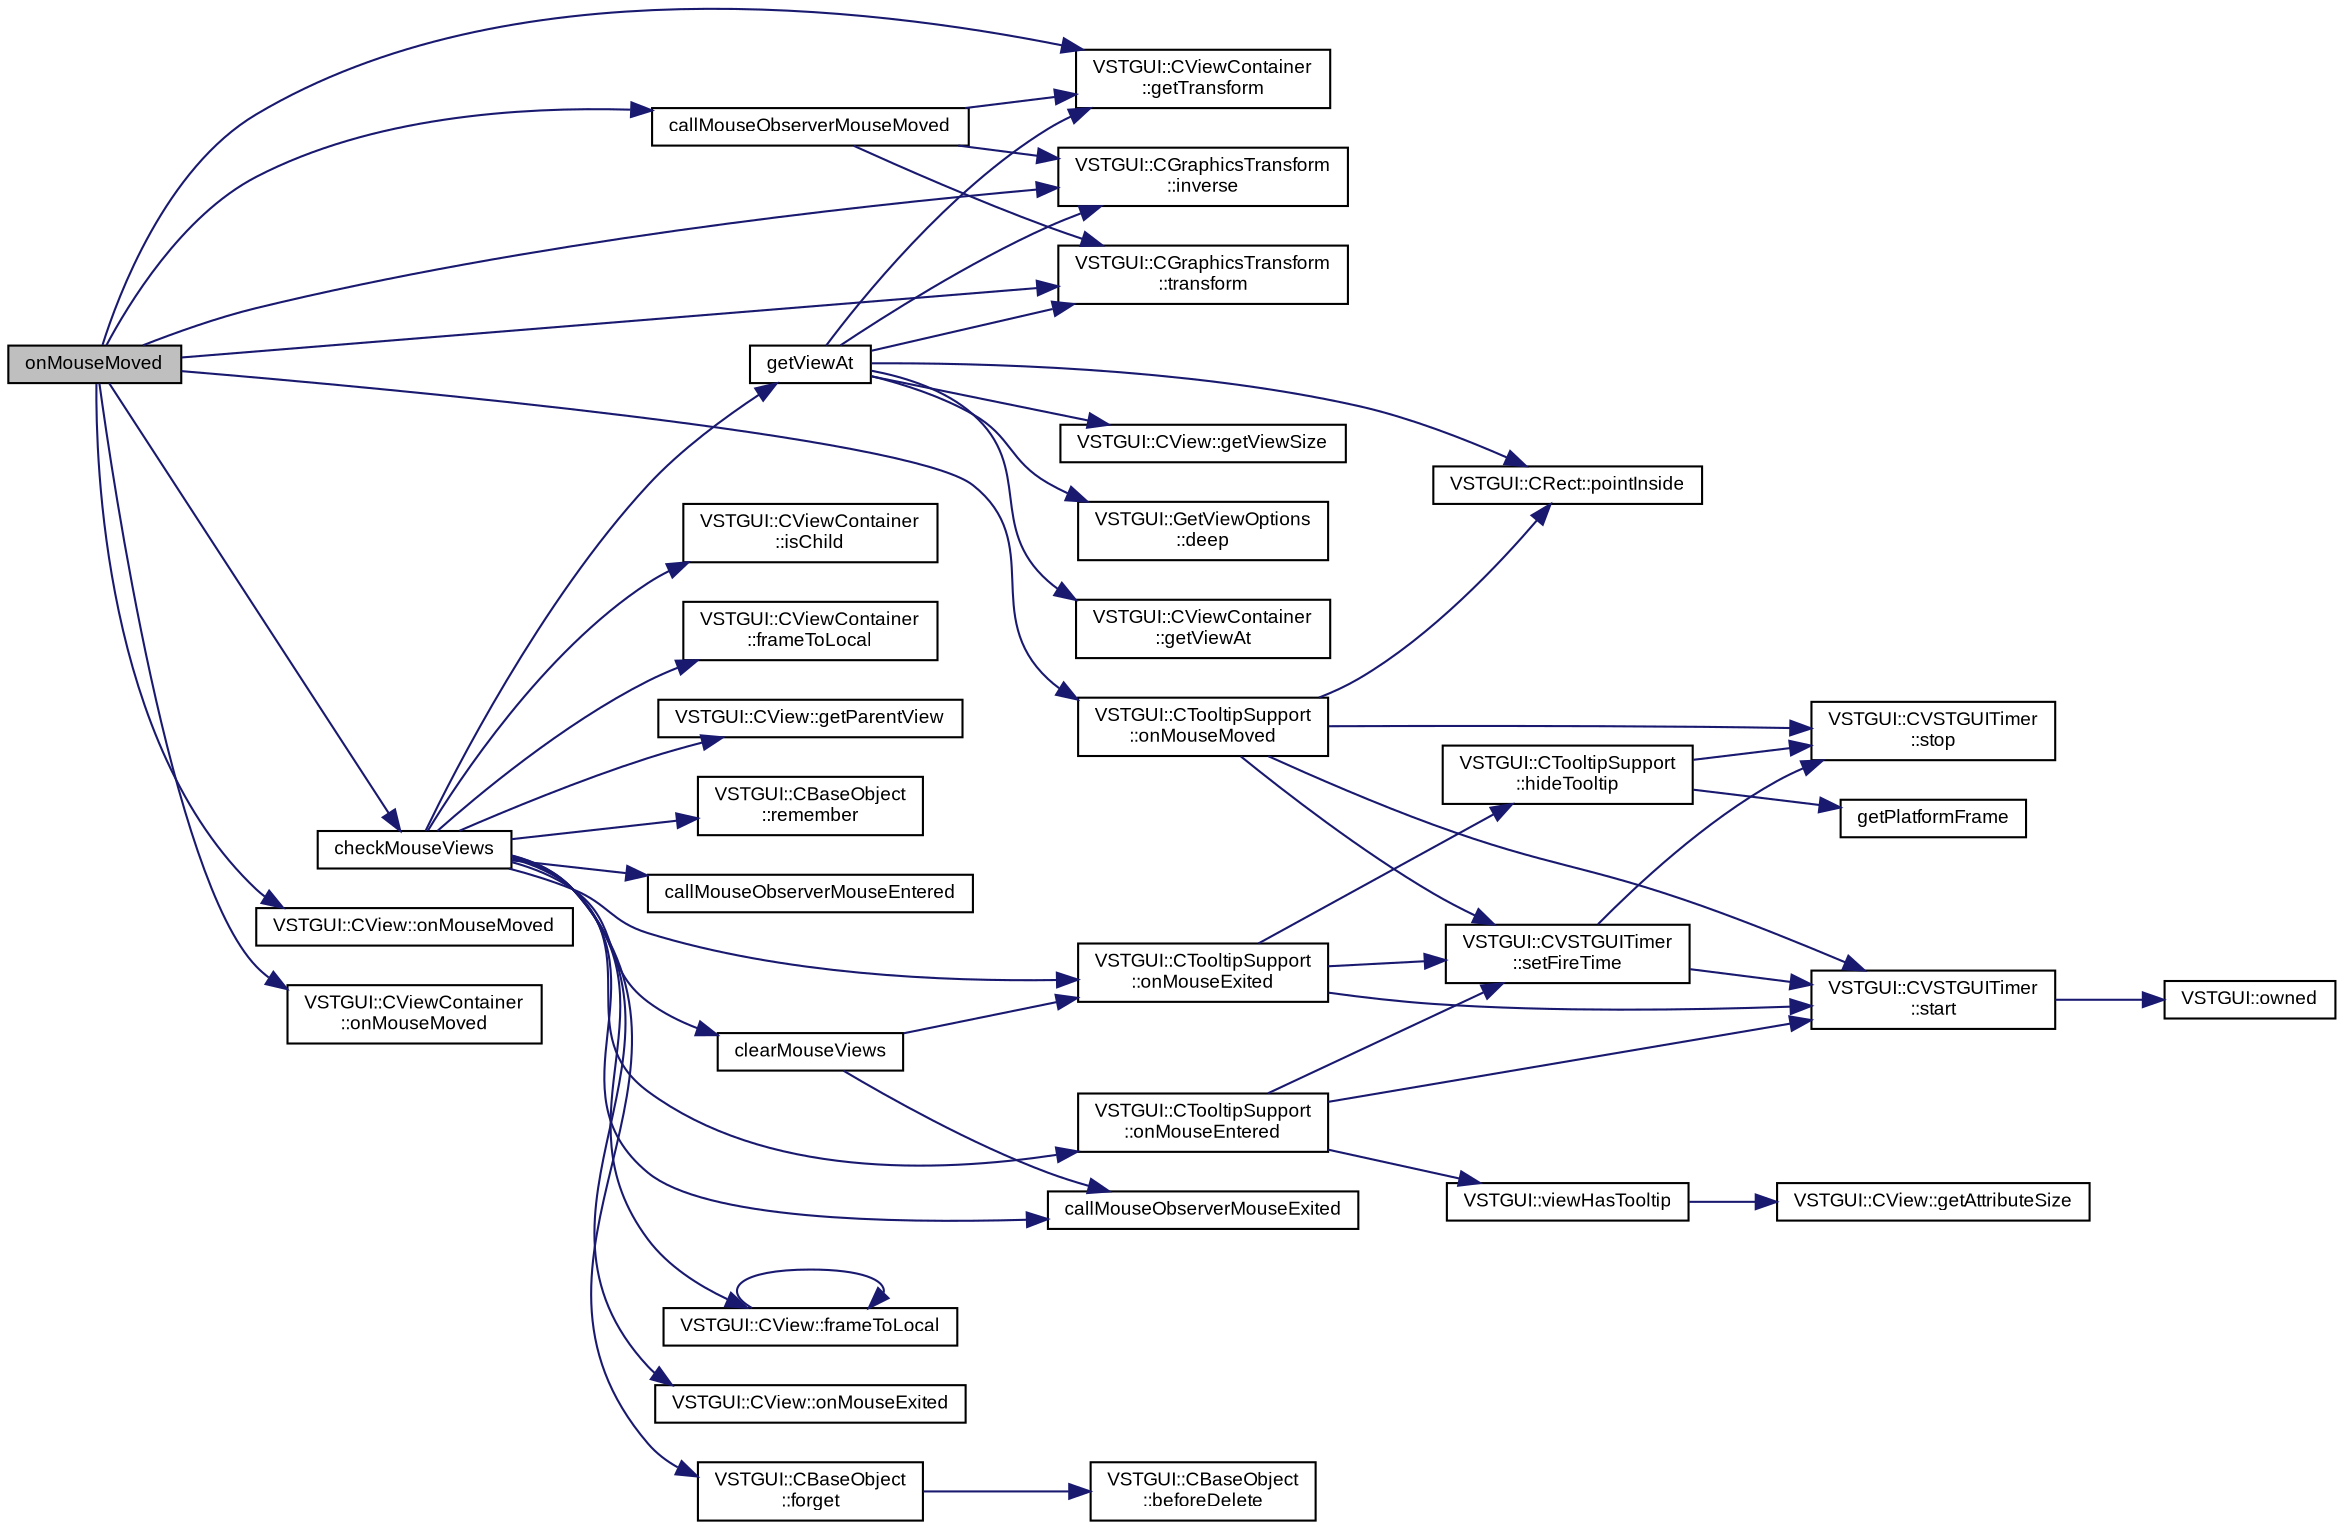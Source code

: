 digraph "onMouseMoved"
{
  bgcolor="transparent";
  edge [fontname="Arial",fontsize="9",labelfontname="Arial",labelfontsize="9"];
  node [fontname="Arial",fontsize="9",shape=record];
  rankdir="LR";
  Node1 [label="onMouseMoved",height=0.2,width=0.4,color="black", fillcolor="grey75", style="filled" fontcolor="black"];
  Node1 -> Node2 [color="midnightblue",fontsize="9",style="solid",fontname="Arial"];
  Node2 [label="VSTGUI::CViewContainer\l::getTransform",height=0.2,width=0.4,color="black",URL="$class_v_s_t_g_u_i_1_1_c_view_container.html#a3140336a555cd7aacaba2ee5ca08e28a"];
  Node1 -> Node3 [color="midnightblue",fontsize="9",style="solid",fontname="Arial"];
  Node3 [label="VSTGUI::CGraphicsTransform\l::inverse",height=0.2,width=0.4,color="black",URL="$struct_v_s_t_g_u_i_1_1_c_graphics_transform.html#ae0b83e1a553219ac2e5a9c0e9ee42e72"];
  Node1 -> Node4 [color="midnightblue",fontsize="9",style="solid",fontname="Arial"];
  Node4 [label="VSTGUI::CGraphicsTransform\l::transform",height=0.2,width=0.4,color="black",URL="$struct_v_s_t_g_u_i_1_1_c_graphics_transform.html#af5b80ac47e3d74fe4cf0ca4d75f2e6c3"];
  Node1 -> Node5 [color="midnightblue",fontsize="9",style="solid",fontname="Arial"];
  Node5 [label="VSTGUI::CTooltipSupport\l::onMouseMoved",height=0.2,width=0.4,color="black",URL="$class_v_s_t_g_u_i_1_1_c_tooltip_support.html#a4130580a3fd7186e8106954ca9b50cb8"];
  Node5 -> Node6 [color="midnightblue",fontsize="9",style="solid",fontname="Arial"];
  Node6 [label="VSTGUI::CRect::pointInside",height=0.2,width=0.4,color="black",URL="$struct_v_s_t_g_u_i_1_1_c_rect.html#adebba9af3dc339149fd4622f4d4a5bac",tooltip="Checks if point is inside this rect. "];
  Node5 -> Node7 [color="midnightblue",fontsize="9",style="solid",fontname="Arial"];
  Node7 [label="VSTGUI::CVSTGUITimer\l::stop",height=0.2,width=0.4,color="black",URL="$class_v_s_t_g_u_i_1_1_c_v_s_t_g_u_i_timer.html#a68a350717fe6bf9012843e7c977d87b2",tooltip="stops the timer, returns whether timer was running or not "];
  Node5 -> Node8 [color="midnightblue",fontsize="9",style="solid",fontname="Arial"];
  Node8 [label="VSTGUI::CVSTGUITimer\l::start",height=0.2,width=0.4,color="black",URL="$class_v_s_t_g_u_i_1_1_c_v_s_t_g_u_i_timer.html#aad5997aaaa2d622f0ca57f8b24a51a7b",tooltip="starts the timer "];
  Node8 -> Node9 [color="midnightblue",fontsize="9",style="solid",fontname="Arial"];
  Node9 [label="VSTGUI::owned",height=0.2,width=0.4,color="black",URL="$namespace_v_s_t_g_u_i.html#a8464605507078761fac5d681245eb20a"];
  Node5 -> Node10 [color="midnightblue",fontsize="9",style="solid",fontname="Arial"];
  Node10 [label="VSTGUI::CVSTGUITimer\l::setFireTime",height=0.2,width=0.4,color="black",URL="$class_v_s_t_g_u_i_1_1_c_v_s_t_g_u_i_timer.html#a8647d7eb64d0c6fcbdd654332bac258b",tooltip="in milliseconds "];
  Node10 -> Node7 [color="midnightblue",fontsize="9",style="solid",fontname="Arial"];
  Node10 -> Node8 [color="midnightblue",fontsize="9",style="solid",fontname="Arial"];
  Node1 -> Node11 [color="midnightblue",fontsize="9",style="solid",fontname="Arial"];
  Node11 [label="checkMouseViews",height=0.2,width=0.4,color="black",URL="$class_v_s_t_g_u_i_1_1_c_frame.html#a83b0d2d4c489762aa768c5e16b0c72d0"];
  Node11 -> Node12 [color="midnightblue",fontsize="9",style="solid",fontname="Arial"];
  Node12 [label="getViewAt",height=0.2,width=0.4,color="black",URL="$class_v_s_t_g_u_i_1_1_c_frame.html#ab427ac1aad7cc92ef96213f7963296a7",tooltip="get the view at point where "];
  Node12 -> Node2 [color="midnightblue",fontsize="9",style="solid",fontname="Arial"];
  Node12 -> Node3 [color="midnightblue",fontsize="9",style="solid",fontname="Arial"];
  Node12 -> Node4 [color="midnightblue",fontsize="9",style="solid",fontname="Arial"];
  Node12 -> Node13 [color="midnightblue",fontsize="9",style="solid",fontname="Arial"];
  Node13 [label="VSTGUI::CView::getViewSize",height=0.2,width=0.4,color="black",URL="$class_v_s_t_g_u_i_1_1_c_view.html#a5ad6102316e6d16e4905a38ad3f16dcc",tooltip="returns the current view size "];
  Node12 -> Node6 [color="midnightblue",fontsize="9",style="solid",fontname="Arial"];
  Node12 -> Node14 [color="midnightblue",fontsize="9",style="solid",fontname="Arial"];
  Node14 [label="VSTGUI::GetViewOptions\l::deep",height=0.2,width=0.4,color="black",URL="$struct_v_s_t_g_u_i_1_1_get_view_options.html#a7daa5c7887ffc0d68ab2ea398345e756"];
  Node12 -> Node15 [color="midnightblue",fontsize="9",style="solid",fontname="Arial"];
  Node15 [label="VSTGUI::CViewContainer\l::getViewAt",height=0.2,width=0.4,color="black",URL="$class_v_s_t_g_u_i_1_1_c_view_container.html#ab5c037e08db39b2c5032eae7d2e4f47e",tooltip="get the view at point where "];
  Node11 -> Node16 [color="midnightblue",fontsize="9",style="solid",fontname="Arial"];
  Node16 [label="VSTGUI::CTooltipSupport\l::onMouseExited",height=0.2,width=0.4,color="black",URL="$class_v_s_t_g_u_i_1_1_c_tooltip_support.html#a8f43f21fc087ee3670f58784a1d2af0c"];
  Node16 -> Node17 [color="midnightblue",fontsize="9",style="solid",fontname="Arial"];
  Node17 [label="VSTGUI::CTooltipSupport\l::hideTooltip",height=0.2,width=0.4,color="black",URL="$class_v_s_t_g_u_i_1_1_c_tooltip_support.html#adb9104d43a8ae01c2023f36390a1909f"];
  Node17 -> Node7 [color="midnightblue",fontsize="9",style="solid",fontname="Arial"];
  Node17 -> Node18 [color="midnightblue",fontsize="9",style="solid",fontname="Arial"];
  Node18 [label="getPlatformFrame",height=0.2,width=0.4,color="black",URL="$class_v_s_t_g_u_i_1_1_c_frame.html#a3b8d7ec8e7df59cf0fdc367f99fde1d0"];
  Node16 -> Node10 [color="midnightblue",fontsize="9",style="solid",fontname="Arial"];
  Node16 -> Node8 [color="midnightblue",fontsize="9",style="solid",fontname="Arial"];
  Node11 -> Node19 [color="midnightblue",fontsize="9",style="solid",fontname="Arial"];
  Node19 [label="VSTGUI::CTooltipSupport\l::onMouseEntered",height=0.2,width=0.4,color="black",URL="$class_v_s_t_g_u_i_1_1_c_tooltip_support.html#abc8b4794c3c3b8761b387d51d9fbd075"];
  Node19 -> Node20 [color="midnightblue",fontsize="9",style="solid",fontname="Arial"];
  Node20 [label="VSTGUI::viewHasTooltip",height=0.2,width=0.4,color="black",URL="$namespace_v_s_t_g_u_i.html#ab235b5451d2d91c04e4f8c5b23e2269c"];
  Node20 -> Node21 [color="midnightblue",fontsize="9",style="solid",fontname="Arial"];
  Node21 [label="VSTGUI::CView::getAttributeSize",height=0.2,width=0.4,color="black",URL="$class_v_s_t_g_u_i_1_1_c_view.html#aca7d0f4f75760c54963621b67720d6a7",tooltip="get the size of an attribute "];
  Node19 -> Node10 [color="midnightblue",fontsize="9",style="solid",fontname="Arial"];
  Node19 -> Node8 [color="midnightblue",fontsize="9",style="solid",fontname="Arial"];
  Node11 -> Node22 [color="midnightblue",fontsize="9",style="solid",fontname="Arial"];
  Node22 [label="clearMouseViews",height=0.2,width=0.4,color="black",URL="$class_v_s_t_g_u_i_1_1_c_frame.html#adeac5973a837902933978d7d5a1eee61"];
  Node22 -> Node16 [color="midnightblue",fontsize="9",style="solid",fontname="Arial"];
  Node22 -> Node23 [color="midnightblue",fontsize="9",style="solid",fontname="Arial"];
  Node23 [label="callMouseObserverMouseExited",height=0.2,width=0.4,color="black",URL="$class_v_s_t_g_u_i_1_1_c_frame.html#a8f97b9b5fe74666c47d1c374f265e60d"];
  Node11 -> Node24 [color="midnightblue",fontsize="9",style="solid",fontname="Arial"];
  Node24 [label="VSTGUI::CView::frameToLocal",height=0.2,width=0.4,color="black",URL="$class_v_s_t_g_u_i_1_1_c_view.html#a9ee172fcd9ca5d6ee196f270717341cf",tooltip="conversion from frame coordinates to local view coordinates "];
  Node24 -> Node24 [color="midnightblue",fontsize="9",style="solid",fontname="Arial"];
  Node11 -> Node25 [color="midnightblue",fontsize="9",style="solid",fontname="Arial"];
  Node25 [label="VSTGUI::CView::onMouseExited",height=0.2,width=0.4,color="black",URL="$class_v_s_t_g_u_i_1_1_c_view.html#aaf4840c33720f1498739f317d85a8cc4",tooltip="called when the mouse leaves this view "];
  Node11 -> Node23 [color="midnightblue",fontsize="9",style="solid",fontname="Arial"];
  Node11 -> Node26 [color="midnightblue",fontsize="9",style="solid",fontname="Arial"];
  Node26 [label="VSTGUI::CBaseObject\l::forget",height=0.2,width=0.4,color="black",URL="$class_v_s_t_g_u_i_1_1_c_base_object.html#ad63e28fbe95a3458c97c60bfacd47ab8",tooltip="decrease refcount and delete object if refcount == 0 "];
  Node26 -> Node27 [color="midnightblue",fontsize="9",style="solid",fontname="Arial"];
  Node27 [label="VSTGUI::CBaseObject\l::beforeDelete",height=0.2,width=0.4,color="black",URL="$class_v_s_t_g_u_i_1_1_c_base_object.html#a7109cc8e58c631f14b338c5e60633d7b"];
  Node11 -> Node28 [color="midnightblue",fontsize="9",style="solid",fontname="Arial"];
  Node28 [label="VSTGUI::CViewContainer\l::isChild",height=0.2,width=0.4,color="black",URL="$class_v_s_t_g_u_i_1_1_c_view_container.html#a60ad2aca49fcfc7cd997f5355b62b148",tooltip="check if pView is a child view of this container "];
  Node11 -> Node29 [color="midnightblue",fontsize="9",style="solid",fontname="Arial"];
  Node29 [label="VSTGUI::CViewContainer\l::frameToLocal",height=0.2,width=0.4,color="black",URL="$class_v_s_t_g_u_i_1_1_c_view_container.html#ab35a69018cf46b84c94f27b021b35fb7",tooltip="conversion from frame coordinates to local view coordinates "];
  Node11 -> Node30 [color="midnightblue",fontsize="9",style="solid",fontname="Arial"];
  Node30 [label="VSTGUI::CView::getParentView",height=0.2,width=0.4,color="black",URL="$class_v_s_t_g_u_i_1_1_c_view.html#ac45407fc7304ee33c5729fa04edaea76",tooltip="get parent view "];
  Node11 -> Node31 [color="midnightblue",fontsize="9",style="solid",fontname="Arial"];
  Node31 [label="VSTGUI::CBaseObject\l::remember",height=0.2,width=0.4,color="black",URL="$class_v_s_t_g_u_i_1_1_c_base_object.html#ada0719d1daaca4af1795018001769311",tooltip="increase refcount "];
  Node11 -> Node32 [color="midnightblue",fontsize="9",style="solid",fontname="Arial"];
  Node32 [label="callMouseObserverMouseEntered",height=0.2,width=0.4,color="black",URL="$class_v_s_t_g_u_i_1_1_c_frame.html#a1f4ce6bc02521efb056d04c427c77336"];
  Node1 -> Node33 [color="midnightblue",fontsize="9",style="solid",fontname="Arial"];
  Node33 [label="callMouseObserverMouseMoved",height=0.2,width=0.4,color="black",URL="$class_v_s_t_g_u_i_1_1_c_frame.html#aa3e8d1ed57d73b72441341222d2df4c8"];
  Node33 -> Node2 [color="midnightblue",fontsize="9",style="solid",fontname="Arial"];
  Node33 -> Node3 [color="midnightblue",fontsize="9",style="solid",fontname="Arial"];
  Node33 -> Node4 [color="midnightblue",fontsize="9",style="solid",fontname="Arial"];
  Node1 -> Node34 [color="midnightblue",fontsize="9",style="solid",fontname="Arial"];
  Node34 [label="VSTGUI::CView::onMouseMoved",height=0.2,width=0.4,color="black",URL="$class_v_s_t_g_u_i_1_1_c_view.html#ac8855959285a9555faaa8b0313e07027",tooltip="called when a mouse move event occurs "];
  Node1 -> Node35 [color="midnightblue",fontsize="9",style="solid",fontname="Arial"];
  Node35 [label="VSTGUI::CViewContainer\l::onMouseMoved",height=0.2,width=0.4,color="black",URL="$class_v_s_t_g_u_i_1_1_c_view_container.html#ae68a53fd640a7ef73416c04882d7ceb3",tooltip="called when a mouse move event occurs "];
}
